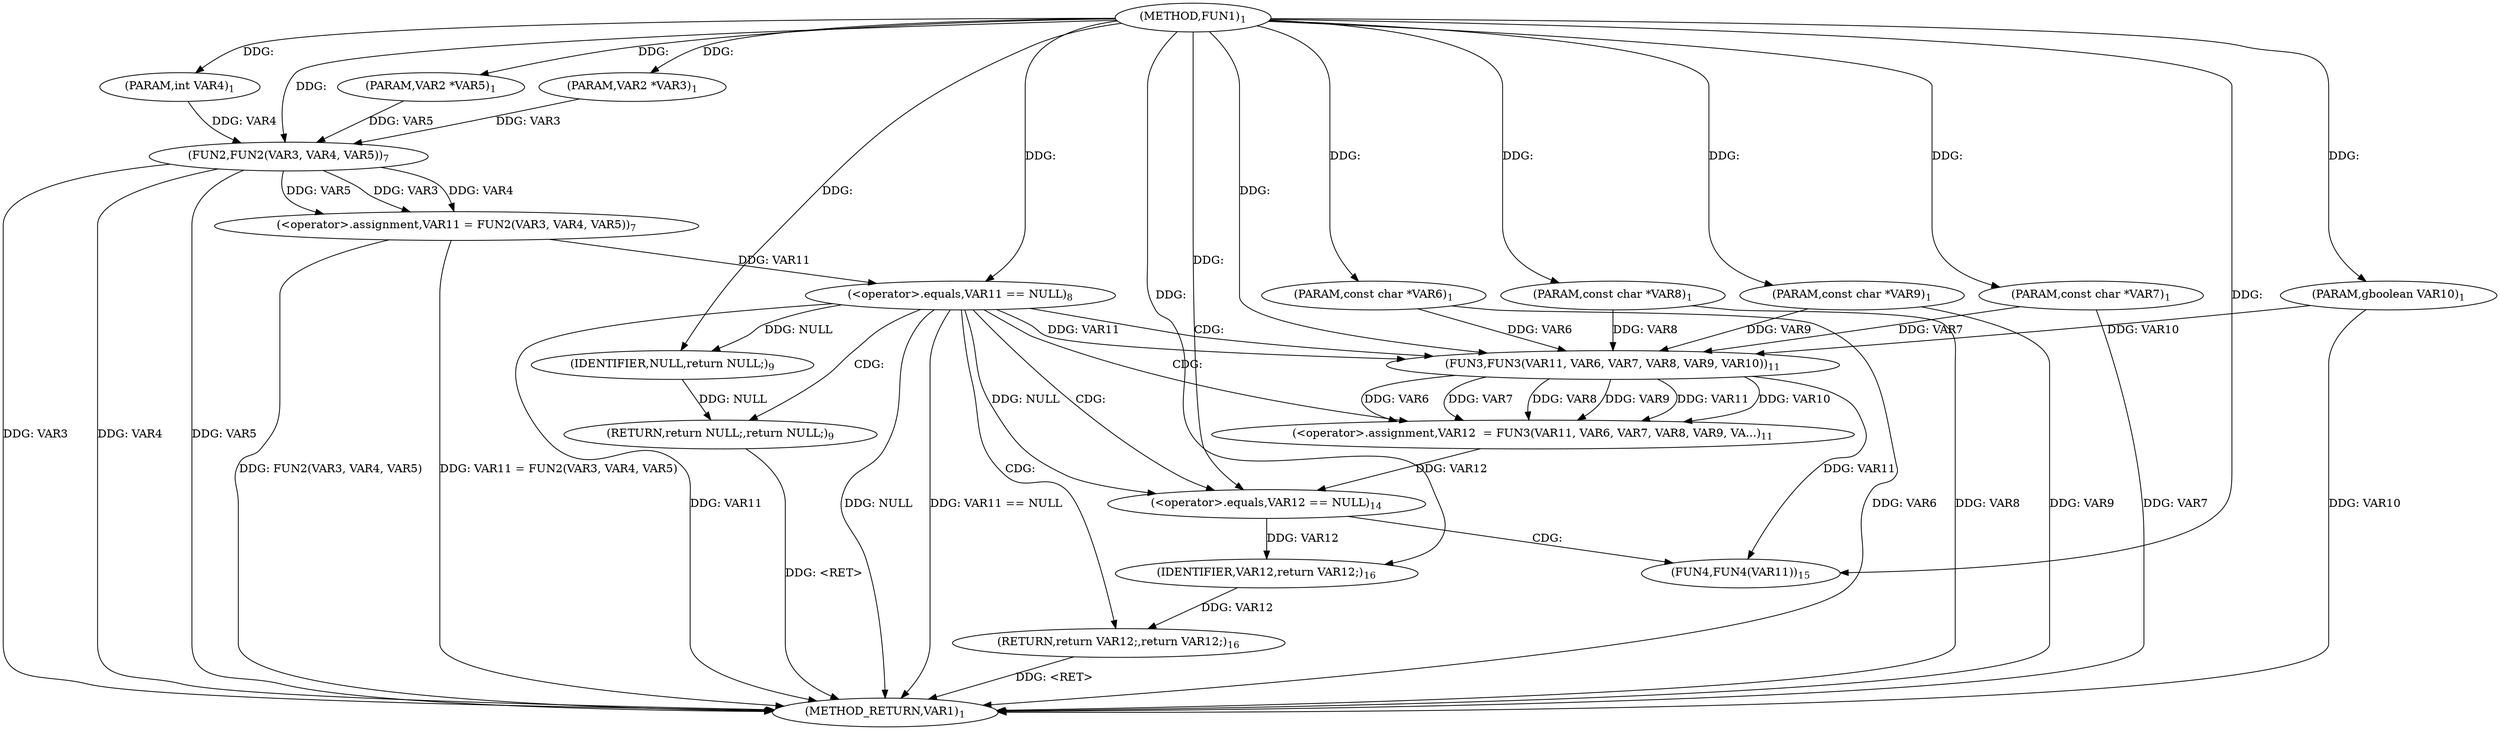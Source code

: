 digraph "FUN1" {  
"8" [label = <(METHOD,FUN1)<SUB>1</SUB>> ]
"51" [label = <(METHOD_RETURN,VAR1)<SUB>1</SUB>> ]
"9" [label = <(PARAM,VAR2 *VAR3)<SUB>1</SUB>> ]
"10" [label = <(PARAM,int VAR4)<SUB>1</SUB>> ]
"11" [label = <(PARAM,VAR2 *VAR5)<SUB>1</SUB>> ]
"12" [label = <(PARAM,const char *VAR6)<SUB>1</SUB>> ]
"13" [label = <(PARAM,const char *VAR7)<SUB>1</SUB>> ]
"14" [label = <(PARAM,const char *VAR8)<SUB>1</SUB>> ]
"15" [label = <(PARAM,const char *VAR9)<SUB>1</SUB>> ]
"16" [label = <(PARAM,gboolean VAR10)<SUB>1</SUB>> ]
"20" [label = <(&lt;operator&gt;.assignment,VAR11 = FUN2(VAR3, VAR4, VAR5))<SUB>7</SUB>> ]
"33" [label = <(&lt;operator&gt;.assignment,VAR12  = FUN3(VAR11, VAR6, VAR7, VAR8, VAR9, VA...)<SUB>11</SUB>> ]
"49" [label = <(RETURN,return VAR12;,return VAR12;)<SUB>16</SUB>> ]
"27" [label = <(&lt;operator&gt;.equals,VAR11 == NULL)<SUB>8</SUB>> ]
"43" [label = <(&lt;operator&gt;.equals,VAR12 == NULL)<SUB>14</SUB>> ]
"50" [label = <(IDENTIFIER,VAR12,return VAR12;)<SUB>16</SUB>> ]
"22" [label = <(FUN2,FUN2(VAR3, VAR4, VAR5))<SUB>7</SUB>> ]
"31" [label = <(RETURN,return NULL;,return NULL;)<SUB>9</SUB>> ]
"35" [label = <(FUN3,FUN3(VAR11, VAR6, VAR7, VAR8, VAR9, VAR10))<SUB>11</SUB>> ]
"47" [label = <(FUN4,FUN4(VAR11))<SUB>15</SUB>> ]
"32" [label = <(IDENTIFIER,NULL,return NULL;)<SUB>9</SUB>> ]
  "49" -> "51"  [ label = "DDG: &lt;RET&gt;"] 
  "31" -> "51"  [ label = "DDG: &lt;RET&gt;"] 
  "12" -> "51"  [ label = "DDG: VAR6"] 
  "13" -> "51"  [ label = "DDG: VAR7"] 
  "14" -> "51"  [ label = "DDG: VAR8"] 
  "15" -> "51"  [ label = "DDG: VAR9"] 
  "16" -> "51"  [ label = "DDG: VAR10"] 
  "22" -> "51"  [ label = "DDG: VAR3"] 
  "22" -> "51"  [ label = "DDG: VAR4"] 
  "22" -> "51"  [ label = "DDG: VAR5"] 
  "20" -> "51"  [ label = "DDG: FUN2(VAR3, VAR4, VAR5)"] 
  "20" -> "51"  [ label = "DDG: VAR11 = FUN2(VAR3, VAR4, VAR5)"] 
  "27" -> "51"  [ label = "DDG: VAR11"] 
  "27" -> "51"  [ label = "DDG: NULL"] 
  "27" -> "51"  [ label = "DDG: VAR11 == NULL"] 
  "8" -> "9"  [ label = "DDG: "] 
  "8" -> "10"  [ label = "DDG: "] 
  "8" -> "11"  [ label = "DDG: "] 
  "8" -> "12"  [ label = "DDG: "] 
  "8" -> "13"  [ label = "DDG: "] 
  "8" -> "14"  [ label = "DDG: "] 
  "8" -> "15"  [ label = "DDG: "] 
  "8" -> "16"  [ label = "DDG: "] 
  "22" -> "20"  [ label = "DDG: VAR3"] 
  "22" -> "20"  [ label = "DDG: VAR4"] 
  "22" -> "20"  [ label = "DDG: VAR5"] 
  "35" -> "33"  [ label = "DDG: VAR6"] 
  "35" -> "33"  [ label = "DDG: VAR7"] 
  "35" -> "33"  [ label = "DDG: VAR8"] 
  "35" -> "33"  [ label = "DDG: VAR9"] 
  "35" -> "33"  [ label = "DDG: VAR11"] 
  "35" -> "33"  [ label = "DDG: VAR10"] 
  "50" -> "49"  [ label = "DDG: VAR12"] 
  "43" -> "50"  [ label = "DDG: VAR12"] 
  "8" -> "50"  [ label = "DDG: "] 
  "9" -> "22"  [ label = "DDG: VAR3"] 
  "8" -> "22"  [ label = "DDG: "] 
  "10" -> "22"  [ label = "DDG: VAR4"] 
  "11" -> "22"  [ label = "DDG: VAR5"] 
  "20" -> "27"  [ label = "DDG: VAR11"] 
  "8" -> "27"  [ label = "DDG: "] 
  "32" -> "31"  [ label = "DDG: NULL"] 
  "27" -> "35"  [ label = "DDG: VAR11"] 
  "8" -> "35"  [ label = "DDG: "] 
  "12" -> "35"  [ label = "DDG: VAR6"] 
  "13" -> "35"  [ label = "DDG: VAR7"] 
  "14" -> "35"  [ label = "DDG: VAR8"] 
  "15" -> "35"  [ label = "DDG: VAR9"] 
  "16" -> "35"  [ label = "DDG: VAR10"] 
  "33" -> "43"  [ label = "DDG: VAR12"] 
  "8" -> "43"  [ label = "DDG: "] 
  "27" -> "43"  [ label = "DDG: NULL"] 
  "27" -> "32"  [ label = "DDG: NULL"] 
  "8" -> "32"  [ label = "DDG: "] 
  "35" -> "47"  [ label = "DDG: VAR11"] 
  "8" -> "47"  [ label = "DDG: "] 
  "27" -> "49"  [ label = "CDG: "] 
  "27" -> "33"  [ label = "CDG: "] 
  "27" -> "35"  [ label = "CDG: "] 
  "27" -> "31"  [ label = "CDG: "] 
  "27" -> "43"  [ label = "CDG: "] 
  "43" -> "47"  [ label = "CDG: "] 
}
